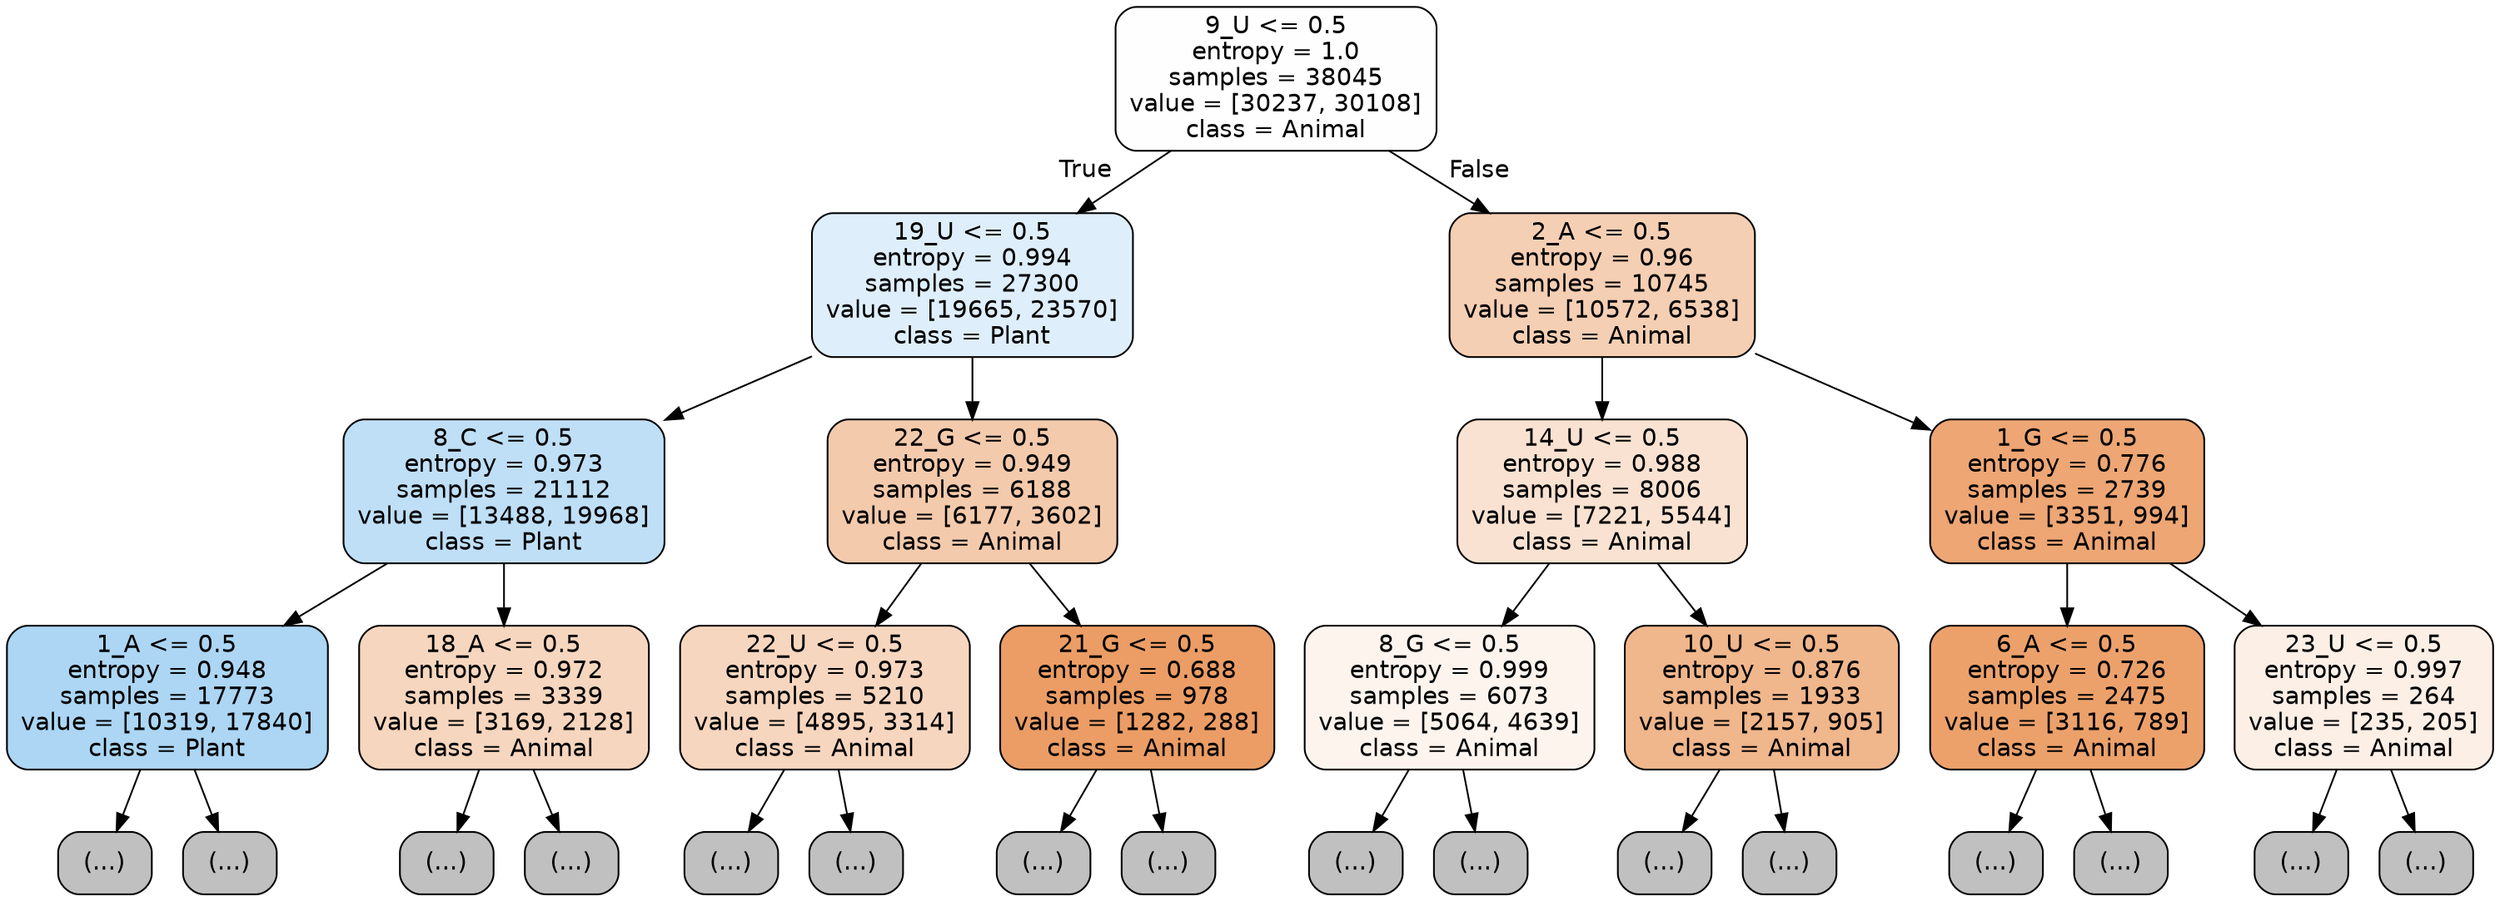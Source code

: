 digraph Tree {
node [shape=box, style="filled, rounded", color="black", fontname="helvetica"] ;
edge [fontname="helvetica"] ;
0 [label="9_U <= 0.5\nentropy = 1.0\nsamples = 38045\nvalue = [30237, 30108]\nclass = Animal", fillcolor="#fffefe"] ;
1 [label="19_U <= 0.5\nentropy = 0.994\nsamples = 27300\nvalue = [19665, 23570]\nclass = Plant", fillcolor="#deeffb"] ;
0 -> 1 [labeldistance=2.5, labelangle=45, headlabel="True"] ;
2 [label="8_C <= 0.5\nentropy = 0.973\nsamples = 21112\nvalue = [13488, 19968]\nclass = Plant", fillcolor="#bfdff7"] ;
1 -> 2 ;
3 [label="1_A <= 0.5\nentropy = 0.948\nsamples = 17773\nvalue = [10319, 17840]\nclass = Plant", fillcolor="#acd6f4"] ;
2 -> 3 ;
4 [label="(...)", fillcolor="#C0C0C0"] ;
3 -> 4 ;
5625 [label="(...)", fillcolor="#C0C0C0"] ;
3 -> 5625 ;
7334 [label="18_A <= 0.5\nentropy = 0.972\nsamples = 3339\nvalue = [3169, 2128]\nclass = Animal", fillcolor="#f6d6be"] ;
2 -> 7334 ;
7335 [label="(...)", fillcolor="#C0C0C0"] ;
7334 -> 7335 ;
8770 [label="(...)", fillcolor="#C0C0C0"] ;
7334 -> 8770 ;
9183 [label="22_G <= 0.5\nentropy = 0.949\nsamples = 6188\nvalue = [6177, 3602]\nclass = Animal", fillcolor="#f4caac"] ;
1 -> 9183 ;
9184 [label="22_U <= 0.5\nentropy = 0.973\nsamples = 5210\nvalue = [4895, 3314]\nclass = Animal", fillcolor="#f7d6bf"] ;
9183 -> 9184 ;
9185 [label="(...)", fillcolor="#C0C0C0"] ;
9184 -> 9185 ;
11516 [label="(...)", fillcolor="#C0C0C0"] ;
9184 -> 11516 ;
11855 [label="21_G <= 0.5\nentropy = 0.688\nsamples = 978\nvalue = [1282, 288]\nclass = Animal", fillcolor="#eb9d65"] ;
9183 -> 11855 ;
11856 [label="(...)", fillcolor="#C0C0C0"] ;
11855 -> 11856 ;
12065 [label="(...)", fillcolor="#C0C0C0"] ;
11855 -> 12065 ;
12210 [label="2_A <= 0.5\nentropy = 0.96\nsamples = 10745\nvalue = [10572, 6538]\nclass = Animal", fillcolor="#f5cfb3"] ;
0 -> 12210 [labeldistance=2.5, labelangle=-45, headlabel="False"] ;
12211 [label="14_U <= 0.5\nentropy = 0.988\nsamples = 8006\nvalue = [7221, 5544]\nclass = Animal", fillcolor="#f9e2d1"] ;
12210 -> 12211 ;
12212 [label="8_G <= 0.5\nentropy = 0.999\nsamples = 6073\nvalue = [5064, 4639]\nclass = Animal", fillcolor="#fdf4ee"] ;
12211 -> 12212 ;
12213 [label="(...)", fillcolor="#C0C0C0"] ;
12212 -> 12213 ;
14210 [label="(...)", fillcolor="#C0C0C0"] ;
12212 -> 14210 ;
14897 [label="10_U <= 0.5\nentropy = 0.876\nsamples = 1933\nvalue = [2157, 905]\nclass = Animal", fillcolor="#f0b68c"] ;
12211 -> 14897 ;
14898 [label="(...)", fillcolor="#C0C0C0"] ;
14897 -> 14898 ;
15633 [label="(...)", fillcolor="#C0C0C0"] ;
14897 -> 15633 ;
15882 [label="1_G <= 0.5\nentropy = 0.776\nsamples = 2739\nvalue = [3351, 994]\nclass = Animal", fillcolor="#eda674"] ;
12210 -> 15882 ;
15883 [label="6_A <= 0.5\nentropy = 0.726\nsamples = 2475\nvalue = [3116, 789]\nclass = Animal", fillcolor="#eca16b"] ;
15882 -> 15883 ;
15884 [label="(...)", fillcolor="#C0C0C0"] ;
15883 -> 15884 ;
16655 [label="(...)", fillcolor="#C0C0C0"] ;
15883 -> 16655 ;
16938 [label="23_U <= 0.5\nentropy = 0.997\nsamples = 264\nvalue = [235, 205]\nclass = Animal", fillcolor="#fcefe6"] ;
15882 -> 16938 ;
16939 [label="(...)", fillcolor="#C0C0C0"] ;
16938 -> 16939 ;
17116 [label="(...)", fillcolor="#C0C0C0"] ;
16938 -> 17116 ;
}
